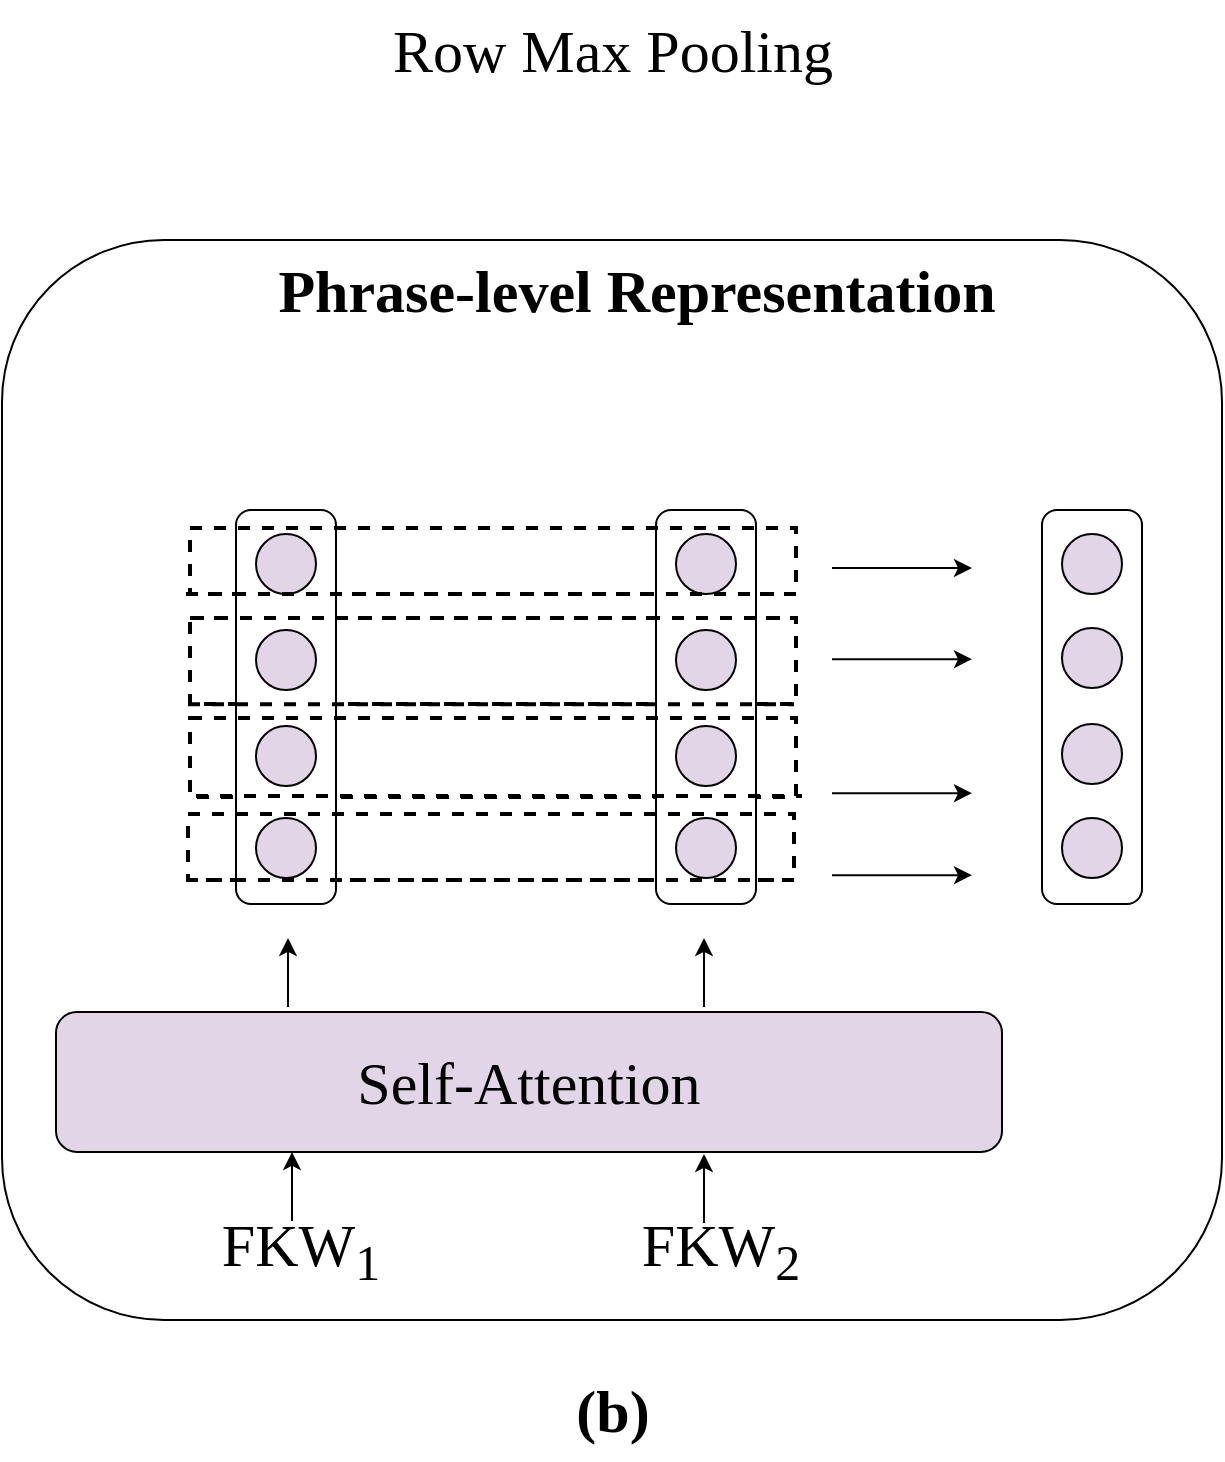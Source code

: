 <mxfile version="22.1.5" type="github">
  <diagram name="第 1 页" id="A01JNlwpQaubJH5rVi9P">
    <mxGraphModel dx="-1235" dy="1436" grid="1" gridSize="10" guides="1" tooltips="1" connect="1" arrows="1" fold="1" page="1" pageScale="1" pageWidth="827" pageHeight="1169" math="0" shadow="0">
      <root>
        <mxCell id="0" />
        <mxCell id="1" parent="0" />
        <mxCell id="37OuJCox3zHIhqwTDh0u-1" value="" style="rounded=1;whiteSpace=wrap;html=1;container=0;" vertex="1" parent="1">
          <mxGeometry x="1730" y="-100" width="610" height="540" as="geometry" />
        </mxCell>
        <mxCell id="37OuJCox3zHIhqwTDh0u-58" value="" style="rounded=0;whiteSpace=wrap;html=1;dashed=1;strokeWidth=2;container=0;" vertex="1" parent="1">
          <mxGeometry x="1824" y="44" width="303" height="33" as="geometry" />
        </mxCell>
        <mxCell id="37OuJCox3zHIhqwTDh0u-57" value="" style="rounded=0;whiteSpace=wrap;html=1;dashed=1;strokeWidth=2;container=0;" vertex="1" parent="1">
          <mxGeometry x="1823" y="187" width="303" height="33" as="geometry" />
        </mxCell>
        <mxCell id="37OuJCox3zHIhqwTDh0u-56" value="" style="rounded=0;whiteSpace=wrap;html=1;dashed=1;strokeWidth=2;container=0;" vertex="1" parent="1">
          <mxGeometry x="1824" y="139" width="303" height="39.5" as="geometry" />
        </mxCell>
        <mxCell id="37OuJCox3zHIhqwTDh0u-51" value="" style="rounded=0;whiteSpace=wrap;html=1;dashed=1;strokeWidth=2;container=0;" vertex="1" parent="1">
          <mxGeometry x="1824" y="89" width="303" height="43" as="geometry" />
        </mxCell>
        <mxCell id="37OuJCox3zHIhqwTDh0u-2" value="&lt;font face=&quot;Times New Roman&quot;&gt;&lt;span style=&quot;font-size: 30px;&quot;&gt;&lt;b&gt;(b)&lt;/b&gt;&lt;/span&gt;&lt;/font&gt;" style="text;html=1;align=center;verticalAlign=middle;resizable=0;points=[];autosize=1;strokeColor=none;fillColor=none;container=0;" vertex="1" parent="1">
          <mxGeometry x="2005" y="460" width="60" height="50" as="geometry" />
        </mxCell>
        <mxCell id="37OuJCox3zHIhqwTDh0u-3" value="&lt;font face=&quot;Times New Roman&quot; style=&quot;font-size: 30px;&quot;&gt;FKW&lt;sub&gt;1&lt;/sub&gt;&lt;/font&gt;" style="text;html=1;align=center;verticalAlign=middle;resizable=0;points=[];autosize=1;strokeColor=none;fillColor=none;container=0;" vertex="1" parent="1">
          <mxGeometry x="1829" y="374.996" width="100" height="60" as="geometry" />
        </mxCell>
        <mxCell id="37OuJCox3zHIhqwTDh0u-4" value="&lt;font style=&quot;font-size: 30px;&quot; face=&quot;Times New Roman&quot;&gt;Self-Attention&lt;/font&gt;" style="rounded=1;whiteSpace=wrap;html=1;fillColor=#e1d5e7;strokeColor=#000000;container=0;" vertex="1" parent="1">
          <mxGeometry x="1757" y="286" width="473" height="69.95" as="geometry" />
        </mxCell>
        <mxCell id="37OuJCox3zHIhqwTDh0u-5" value="&lt;font style=&quot;font-size: 30px;&quot; face=&quot;Times New Roman&quot;&gt;&lt;b&gt;Phrase&lt;/b&gt;&lt;/font&gt;&lt;font face=&quot;Times New Roman&quot; style=&quot;font-size: 30px;&quot;&gt;&lt;b&gt;&lt;font style=&quot;font-size: 30px;&quot;&gt;-level&amp;nbsp;&lt;/font&gt;Representation&lt;/b&gt;&lt;/font&gt;" style="text;html=1;align=center;verticalAlign=middle;resizable=0;points=[];autosize=1;strokeColor=none;fillColor=none;container=0;" vertex="1" parent="1">
          <mxGeometry x="1857" y="-100" width="380" height="50" as="geometry" />
        </mxCell>
        <mxCell id="37OuJCox3zHIhqwTDh0u-6" value="&lt;font face=&quot;Times New Roman&quot; style=&quot;font-size: 30px;&quot;&gt;FKW&lt;sub&gt;2&lt;/sub&gt;&lt;/font&gt;" style="text;html=1;align=center;verticalAlign=middle;resizable=0;points=[];autosize=1;strokeColor=none;fillColor=none;container=0;" vertex="1" parent="1">
          <mxGeometry x="2039" y="374.996" width="100" height="60" as="geometry" />
        </mxCell>
        <mxCell id="37OuJCox3zHIhqwTDh0u-8" value="&lt;font face=&quot;Times New Roman&quot; style=&quot;font-size: 30px;&quot;&gt;Row Max Pooling&lt;/font&gt;" style="text;html=1;align=center;verticalAlign=middle;resizable=0;points=[];autosize=1;strokeColor=none;fillColor=none;container=0;" vertex="1" parent="1">
          <mxGeometry x="1915" y="-220" width="240" height="50" as="geometry" />
        </mxCell>
        <mxCell id="37OuJCox3zHIhqwTDh0u-9" value="" style="endArrow=classic;html=1;rounded=0;" edge="1" parent="1">
          <mxGeometry width="50" height="50" relative="1" as="geometry">
            <mxPoint x="1875" y="390.44" as="sourcePoint" />
            <mxPoint x="1875" y="355.95" as="targetPoint" />
          </mxGeometry>
        </mxCell>
        <mxCell id="37OuJCox3zHIhqwTDh0u-10" value="" style="endArrow=classic;html=1;rounded=0;" edge="1" parent="1">
          <mxGeometry width="50" height="50" relative="1" as="geometry">
            <mxPoint x="2081" y="391.44" as="sourcePoint" />
            <mxPoint x="2081" y="356.95" as="targetPoint" />
          </mxGeometry>
        </mxCell>
        <mxCell id="37OuJCox3zHIhqwTDh0u-11" value="" style="endArrow=classic;html=1;rounded=0;" edge="1" parent="1">
          <mxGeometry width="50" height="50" relative="1" as="geometry">
            <mxPoint x="2081" y="283.44" as="sourcePoint" />
            <mxPoint x="2081" y="248.95" as="targetPoint" />
          </mxGeometry>
        </mxCell>
        <mxCell id="37OuJCox3zHIhqwTDh0u-12" value="" style="endArrow=classic;html=1;rounded=0;" edge="1" parent="1">
          <mxGeometry width="50" height="50" relative="1" as="geometry">
            <mxPoint x="1873" y="283.44" as="sourcePoint" />
            <mxPoint x="1873" y="248.95" as="targetPoint" />
          </mxGeometry>
        </mxCell>
        <mxCell id="37OuJCox3zHIhqwTDh0u-13" value="" style="endArrow=classic;html=1;rounded=0;" edge="1" parent="1">
          <mxGeometry width="50" height="50" relative="1" as="geometry">
            <mxPoint x="2145" y="64.0" as="sourcePoint" />
            <mxPoint x="2215" y="64.0" as="targetPoint" />
          </mxGeometry>
        </mxCell>
        <mxCell id="37OuJCox3zHIhqwTDh0u-14" value="" style="endArrow=classic;html=1;rounded=0;" edge="1" parent="1">
          <mxGeometry width="50" height="50" relative="1" as="geometry">
            <mxPoint x="2145" y="109.59" as="sourcePoint" />
            <mxPoint x="2215" y="109.59" as="targetPoint" />
          </mxGeometry>
        </mxCell>
        <mxCell id="37OuJCox3zHIhqwTDh0u-15" value="" style="endArrow=classic;html=1;rounded=0;" edge="1" parent="1">
          <mxGeometry width="50" height="50" relative="1" as="geometry">
            <mxPoint x="2145" y="176.59" as="sourcePoint" />
            <mxPoint x="2215" y="176.59" as="targetPoint" />
          </mxGeometry>
        </mxCell>
        <mxCell id="37OuJCox3zHIhqwTDh0u-16" value="" style="endArrow=classic;html=1;rounded=0;" edge="1" parent="1">
          <mxGeometry width="50" height="50" relative="1" as="geometry">
            <mxPoint x="2145" y="217.59" as="sourcePoint" />
            <mxPoint x="2215" y="217.59" as="targetPoint" />
          </mxGeometry>
        </mxCell>
        <mxCell id="37OuJCox3zHIhqwTDh0u-36" value="" style="group" vertex="1" connectable="0" parent="1">
          <mxGeometry x="1847" y="35" width="50" height="197" as="geometry" />
        </mxCell>
        <mxCell id="37OuJCox3zHIhqwTDh0u-28" value="" style="rounded=1;whiteSpace=wrap;html=1;direction=west;rotation=90;container=0;" vertex="1" parent="37OuJCox3zHIhqwTDh0u-36">
          <mxGeometry x="-73.5" y="73.5" width="197" height="50" as="geometry" />
        </mxCell>
        <mxCell id="37OuJCox3zHIhqwTDh0u-29" value="" style="ellipse;whiteSpace=wrap;html=1;aspect=fixed;fillColor=#e1d5e7;direction=west;container=0;" vertex="1" parent="37OuJCox3zHIhqwTDh0u-36">
          <mxGeometry x="10" y="12" width="30" height="30" as="geometry" />
        </mxCell>
        <mxCell id="37OuJCox3zHIhqwTDh0u-30" value="" style="ellipse;whiteSpace=wrap;html=1;aspect=fixed;fillColor=#e1d5e7;direction=west;container=0;" vertex="1" parent="37OuJCox3zHIhqwTDh0u-36">
          <mxGeometry x="10" y="60" width="30" height="30" as="geometry" />
        </mxCell>
        <mxCell id="37OuJCox3zHIhqwTDh0u-31" value="" style="ellipse;whiteSpace=wrap;html=1;aspect=fixed;fillColor=#e1d5e7;direction=west;container=0;" vertex="1" parent="37OuJCox3zHIhqwTDh0u-36">
          <mxGeometry x="10" y="108" width="30" height="30" as="geometry" />
        </mxCell>
        <mxCell id="37OuJCox3zHIhqwTDh0u-32" value="" style="ellipse;whiteSpace=wrap;html=1;aspect=fixed;fillColor=#e1d5e7;direction=west;container=0;" vertex="1" parent="37OuJCox3zHIhqwTDh0u-36">
          <mxGeometry x="10" y="154" width="30" height="30" as="geometry" />
        </mxCell>
        <mxCell id="37OuJCox3zHIhqwTDh0u-43" value="" style="group" vertex="1" connectable="0" parent="1">
          <mxGeometry x="2250" y="35" width="50" height="197" as="geometry" />
        </mxCell>
        <mxCell id="37OuJCox3zHIhqwTDh0u-44" value="" style="rounded=1;whiteSpace=wrap;html=1;direction=west;rotation=90;container=0;" vertex="1" parent="37OuJCox3zHIhqwTDh0u-43">
          <mxGeometry x="-73.5" y="73.5" width="197" height="50" as="geometry" />
        </mxCell>
        <mxCell id="37OuJCox3zHIhqwTDh0u-45" value="" style="ellipse;whiteSpace=wrap;html=1;aspect=fixed;fillColor=#e1d5e7;direction=west;container=0;" vertex="1" parent="37OuJCox3zHIhqwTDh0u-43">
          <mxGeometry x="10" y="12" width="30" height="30" as="geometry" />
        </mxCell>
        <mxCell id="37OuJCox3zHIhqwTDh0u-46" value="" style="ellipse;whiteSpace=wrap;html=1;aspect=fixed;fillColor=#e1d5e7;direction=west;container=0;" vertex="1" parent="37OuJCox3zHIhqwTDh0u-43">
          <mxGeometry x="10" y="59" width="30" height="30" as="geometry" />
        </mxCell>
        <mxCell id="37OuJCox3zHIhqwTDh0u-47" value="" style="ellipse;whiteSpace=wrap;html=1;aspect=fixed;fillColor=#e1d5e7;direction=west;container=0;" vertex="1" parent="37OuJCox3zHIhqwTDh0u-43">
          <mxGeometry x="10" y="107" width="30" height="30" as="geometry" />
        </mxCell>
        <mxCell id="37OuJCox3zHIhqwTDh0u-48" value="" style="ellipse;whiteSpace=wrap;html=1;aspect=fixed;fillColor=#e1d5e7;direction=west;container=0;" vertex="1" parent="37OuJCox3zHIhqwTDh0u-43">
          <mxGeometry x="10" y="154" width="30" height="30" as="geometry" />
        </mxCell>
        <mxCell id="37OuJCox3zHIhqwTDh0u-38" value="" style="rounded=1;whiteSpace=wrap;html=1;direction=west;rotation=90;container=0;" vertex="1" parent="1">
          <mxGeometry x="1983.5" y="108.5" width="197" height="50" as="geometry" />
        </mxCell>
        <mxCell id="37OuJCox3zHIhqwTDh0u-39" value="" style="ellipse;whiteSpace=wrap;html=1;aspect=fixed;fillColor=#e1d5e7;direction=west;container=0;" vertex="1" parent="1">
          <mxGeometry x="2067" y="47" width="30" height="30" as="geometry" />
        </mxCell>
        <mxCell id="37OuJCox3zHIhqwTDh0u-40" value="" style="ellipse;whiteSpace=wrap;html=1;aspect=fixed;fillColor=#e1d5e7;direction=west;container=0;" vertex="1" parent="1">
          <mxGeometry x="2067" y="95" width="30" height="30" as="geometry" />
        </mxCell>
        <mxCell id="37OuJCox3zHIhqwTDh0u-41" value="" style="ellipse;whiteSpace=wrap;html=1;aspect=fixed;fillColor=#e1d5e7;direction=west;container=0;" vertex="1" parent="1">
          <mxGeometry x="2067" y="143" width="30" height="30" as="geometry" />
        </mxCell>
        <mxCell id="37OuJCox3zHIhqwTDh0u-42" value="" style="ellipse;whiteSpace=wrap;html=1;aspect=fixed;fillColor=#e1d5e7;direction=west;container=0;" vertex="1" parent="1">
          <mxGeometry x="2067" y="189" width="30" height="30" as="geometry" />
        </mxCell>
        <mxCell id="37OuJCox3zHIhqwTDh0u-33" value="" style="endArrow=none;dashed=1;html=1;rounded=0;strokeWidth=2;" edge="1" parent="1">
          <mxGeometry width="50" height="50" relative="1" as="geometry">
            <mxPoint x="1824" y="44" as="sourcePoint" />
            <mxPoint x="2127" y="44" as="targetPoint" />
          </mxGeometry>
        </mxCell>
        <mxCell id="37OuJCox3zHIhqwTDh0u-50" value="" style="endArrow=none;dashed=1;html=1;rounded=0;strokeWidth=2;" edge="1" parent="1">
          <mxGeometry width="50" height="50" relative="1" as="geometry">
            <mxPoint x="1825" y="89" as="sourcePoint" />
            <mxPoint x="2128" y="89" as="targetPoint" />
          </mxGeometry>
        </mxCell>
        <mxCell id="37OuJCox3zHIhqwTDh0u-52" value="" style="endArrow=none;dashed=1;html=1;rounded=0;strokeWidth=2;" edge="1" parent="1">
          <mxGeometry width="50" height="50" relative="1" as="geometry">
            <mxPoint x="1823" y="132.08" as="sourcePoint" />
            <mxPoint x="2126" y="132.08" as="targetPoint" />
          </mxGeometry>
        </mxCell>
        <mxCell id="37OuJCox3zHIhqwTDh0u-53" value="" style="endArrow=none;dashed=1;html=1;rounded=0;strokeWidth=2;" edge="1" parent="1">
          <mxGeometry width="50" height="50" relative="1" as="geometry">
            <mxPoint x="1822" y="77.0" as="sourcePoint" />
            <mxPoint x="2125" y="77.0" as="targetPoint" />
          </mxGeometry>
        </mxCell>
        <mxCell id="37OuJCox3zHIhqwTDh0u-59" value="" style="endArrow=none;dashed=1;html=1;rounded=0;strokeWidth=2;" edge="1" parent="1">
          <mxGeometry width="50" height="50" relative="1" as="geometry">
            <mxPoint x="1824" y="139" as="sourcePoint" />
            <mxPoint x="2127" y="139" as="targetPoint" />
          </mxGeometry>
        </mxCell>
        <mxCell id="37OuJCox3zHIhqwTDh0u-60" value="" style="endArrow=none;dashed=1;html=1;rounded=0;strokeWidth=2;" edge="1" parent="1">
          <mxGeometry width="50" height="50" relative="1" as="geometry">
            <mxPoint x="1827" y="178" as="sourcePoint" />
            <mxPoint x="2130" y="178" as="targetPoint" />
          </mxGeometry>
        </mxCell>
        <mxCell id="37OuJCox3zHIhqwTDh0u-61" value="" style="endArrow=none;dashed=1;html=1;rounded=0;strokeWidth=2;" edge="1" parent="1">
          <mxGeometry width="50" height="50" relative="1" as="geometry">
            <mxPoint x="1823" y="187" as="sourcePoint" />
            <mxPoint x="2126" y="187" as="targetPoint" />
          </mxGeometry>
        </mxCell>
        <mxCell id="37OuJCox3zHIhqwTDh0u-62" value="" style="endArrow=none;dashed=1;html=1;rounded=0;strokeWidth=2;" edge="1" parent="1">
          <mxGeometry width="50" height="50" relative="1" as="geometry">
            <mxPoint x="1822" y="220" as="sourcePoint" />
            <mxPoint x="2125" y="220" as="targetPoint" />
          </mxGeometry>
        </mxCell>
      </root>
    </mxGraphModel>
  </diagram>
</mxfile>
